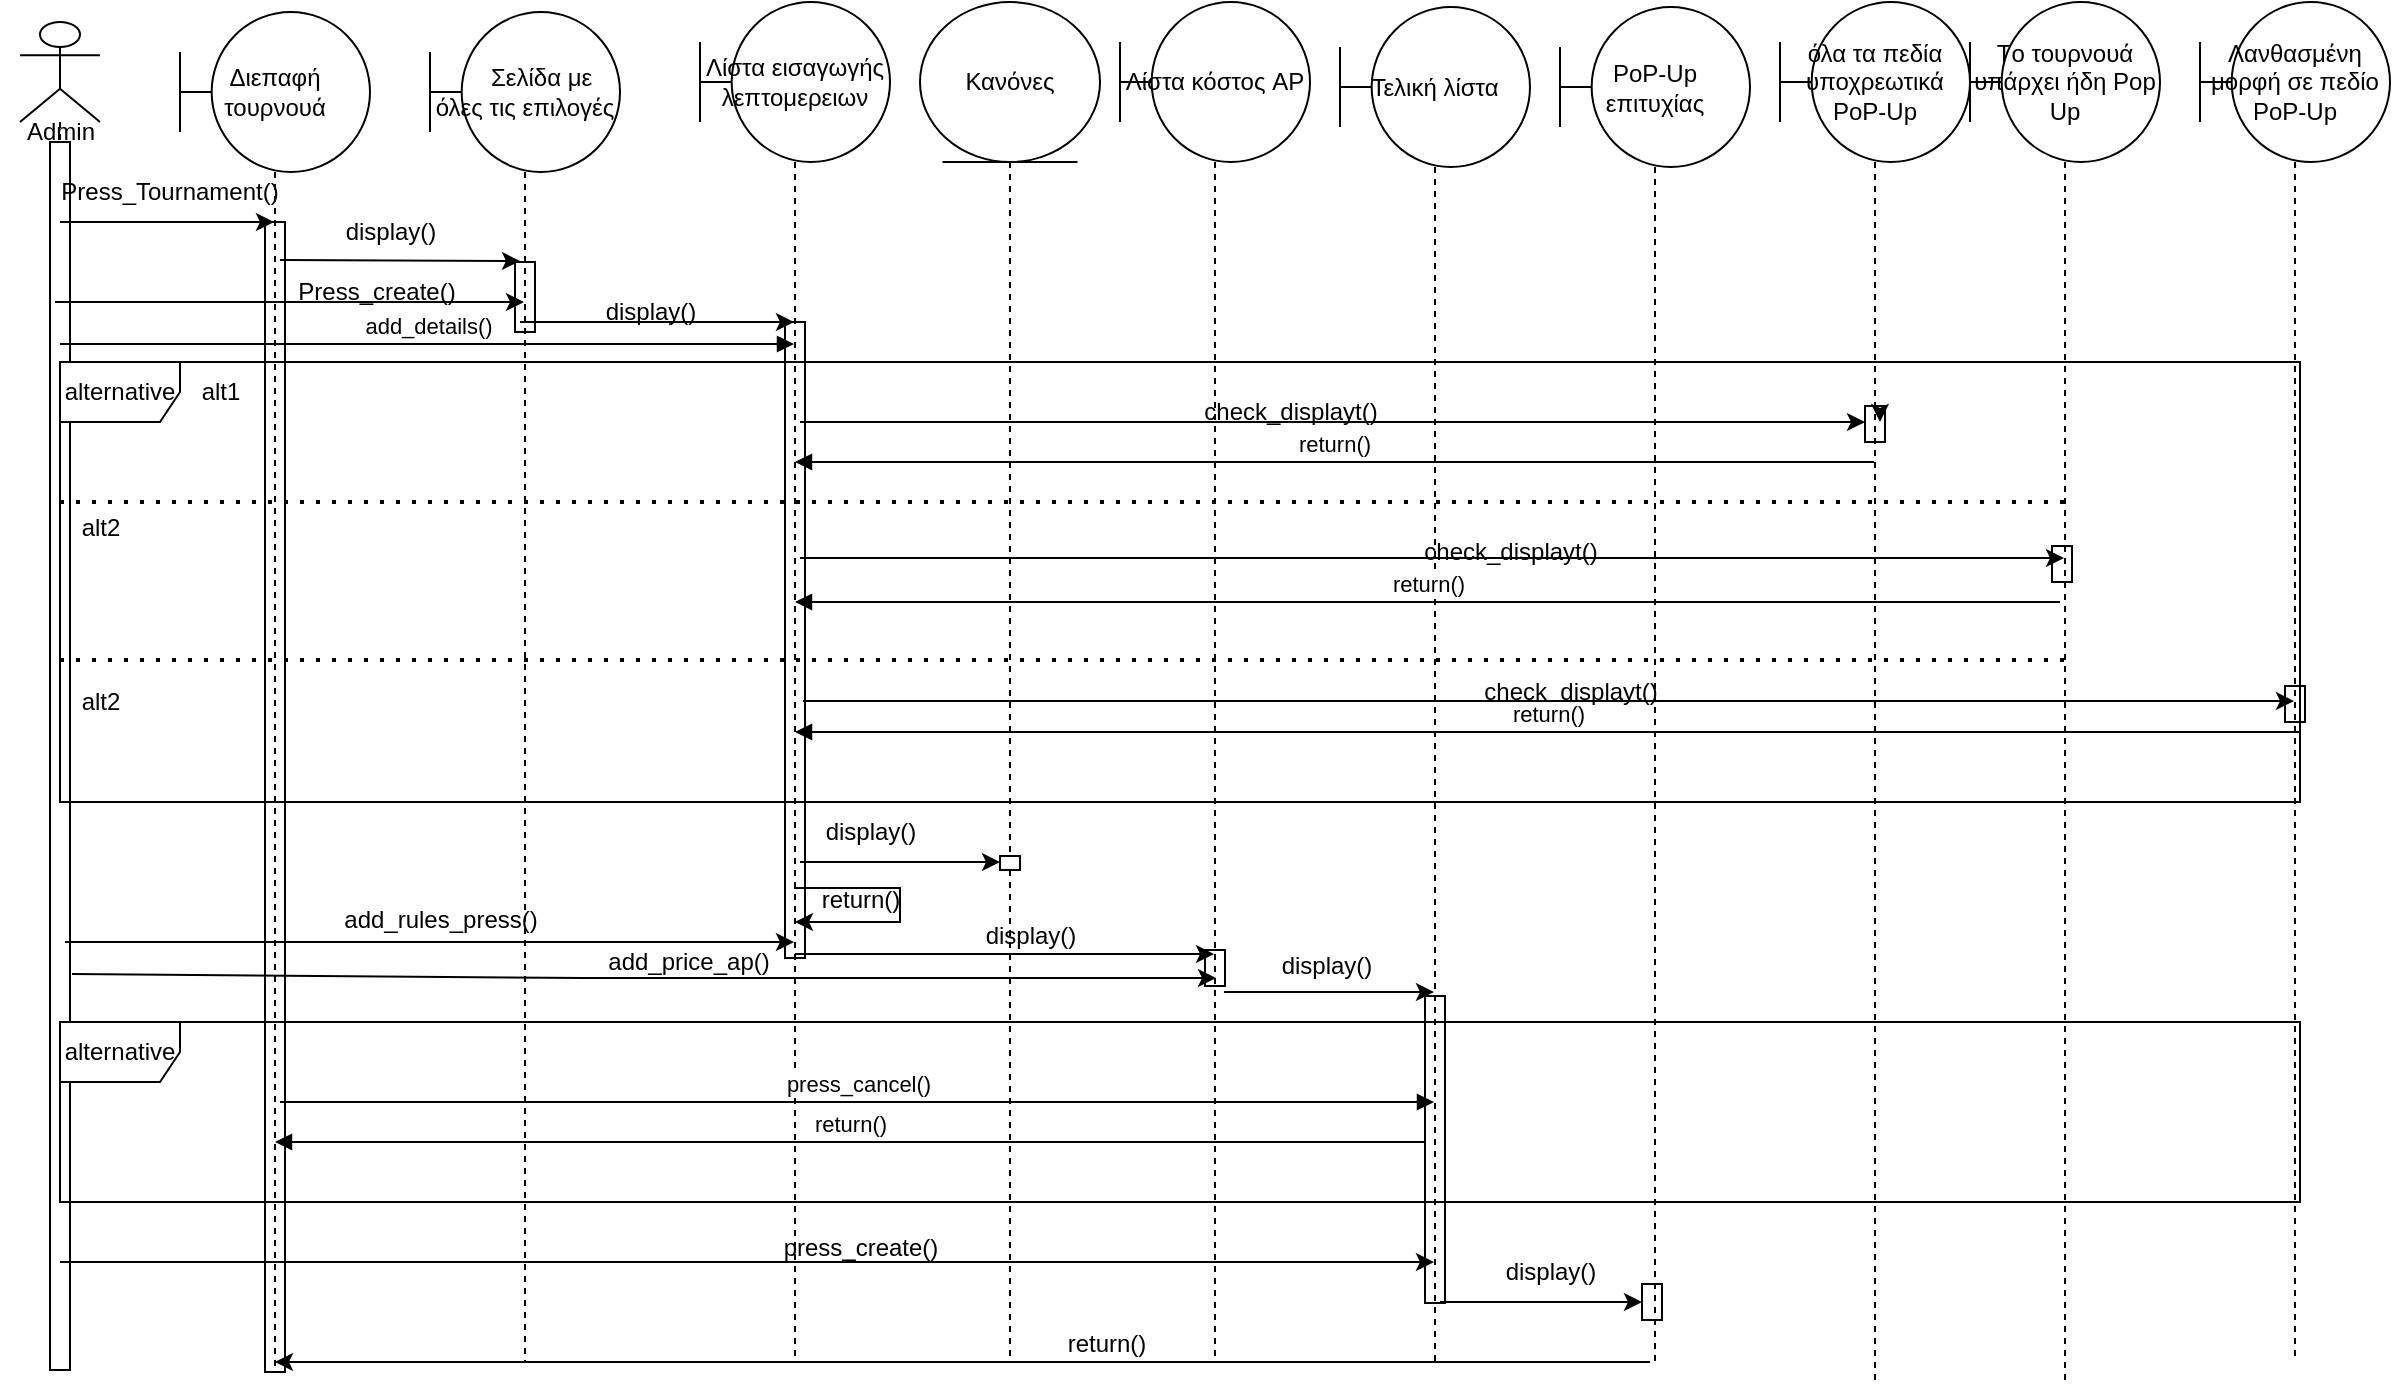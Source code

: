 <mxfile version="21.2.9" type="device">
  <diagram name="Page-1" id="2YBvvXClWsGukQMizWep">
    <mxGraphModel dx="2284" dy="782" grid="0" gridSize="10" guides="1" tooltips="1" connect="1" arrows="1" fold="1" page="1" pageScale="1" pageWidth="850" pageHeight="1100" math="0" shadow="0">
      <root>
        <mxCell id="0" />
        <mxCell id="1" parent="0" />
        <mxCell id="u2e4Fh3PCJbd1myzlny6-13" value="&amp;nbsp;&amp;nbsp;&amp;nbsp;&amp;nbsp; Σελίδα με όλες τις επιλογές" style="shape=umlLifeline;perimeter=lifelinePerimeter;whiteSpace=wrap;html=1;container=1;dropTarget=0;collapsible=0;recursiveResize=0;outlineConnect=0;portConstraint=eastwest;newEdgeStyle={&quot;edgeStyle&quot;:&quot;elbowEdgeStyle&quot;,&quot;elbow&quot;:&quot;vertical&quot;,&quot;curved&quot;:0,&quot;rounded&quot;:0};participant=umlBoundary;size=80;" parent="1" vertex="1">
          <mxGeometry x="-325" y="225" width="95" height="675" as="geometry" />
        </mxCell>
        <mxCell id="0ohFFgSHv34_NlzhD2Fq-66" value="" style="html=1;points=[];perimeter=orthogonalPerimeter;outlineConnect=0;targetShapes=umlLifeline;portConstraint=eastwest;newEdgeStyle={&quot;edgeStyle&quot;:&quot;elbowEdgeStyle&quot;,&quot;elbow&quot;:&quot;vertical&quot;,&quot;curved&quot;:0,&quot;rounded&quot;:0};fillColor=none;" parent="u2e4Fh3PCJbd1myzlny6-13" vertex="1">
          <mxGeometry x="42.5" y="125" width="10" height="35" as="geometry" />
        </mxCell>
        <mxCell id="u2e4Fh3PCJbd1myzlny6-16" value="Λίστα εισαγωγής λεπτομερειων" style="shape=umlLifeline;perimeter=lifelinePerimeter;whiteSpace=wrap;html=1;container=1;dropTarget=0;collapsible=0;recursiveResize=0;outlineConnect=0;portConstraint=eastwest;newEdgeStyle={&quot;edgeStyle&quot;:&quot;elbowEdgeStyle&quot;,&quot;elbow&quot;:&quot;vertical&quot;,&quot;curved&quot;:0,&quot;rounded&quot;:0};participant=umlBoundary;size=80;" parent="1" vertex="1">
          <mxGeometry x="-190" y="220" width="95" height="680" as="geometry" />
        </mxCell>
        <mxCell id="u2e4Fh3PCJbd1myzlny6-18" value="Λίστα κόστος AP" style="shape=umlLifeline;perimeter=lifelinePerimeter;whiteSpace=wrap;html=1;container=1;dropTarget=0;collapsible=0;recursiveResize=0;outlineConnect=0;portConstraint=eastwest;newEdgeStyle={&quot;edgeStyle&quot;:&quot;elbowEdgeStyle&quot;,&quot;elbow&quot;:&quot;vertical&quot;,&quot;curved&quot;:0,&quot;rounded&quot;:0};participant=umlBoundary;size=80;" parent="1" vertex="1">
          <mxGeometry x="20" y="220" width="95" height="680" as="geometry" />
        </mxCell>
        <mxCell id="0ohFFgSHv34_NlzhD2Fq-69" value="" style="html=1;points=[];perimeter=orthogonalPerimeter;outlineConnect=0;targetShapes=umlLifeline;portConstraint=eastwest;newEdgeStyle={&quot;edgeStyle&quot;:&quot;elbowEdgeStyle&quot;,&quot;elbow&quot;:&quot;vertical&quot;,&quot;curved&quot;:0,&quot;rounded&quot;:0};fillColor=none;" parent="u2e4Fh3PCJbd1myzlny6-18" vertex="1">
          <mxGeometry x="42.5" y="474" width="10" height="18" as="geometry" />
        </mxCell>
        <mxCell id="u2e4Fh3PCJbd1myzlny6-19" value="Τελική λίστα" style="shape=umlLifeline;perimeter=lifelinePerimeter;whiteSpace=wrap;html=1;container=1;dropTarget=0;collapsible=0;recursiveResize=0;outlineConnect=0;portConstraint=eastwest;newEdgeStyle={&quot;edgeStyle&quot;:&quot;elbowEdgeStyle&quot;,&quot;elbow&quot;:&quot;vertical&quot;,&quot;curved&quot;:0,&quot;rounded&quot;:0};participant=umlBoundary;size=80;" parent="1" vertex="1">
          <mxGeometry x="130" y="222.5" width="95" height="677.5" as="geometry" />
        </mxCell>
        <mxCell id="0ohFFgSHv34_NlzhD2Fq-80" value="" style="html=1;points=[];perimeter=orthogonalPerimeter;outlineConnect=0;targetShapes=umlLifeline;portConstraint=eastwest;newEdgeStyle={&quot;edgeStyle&quot;:&quot;elbowEdgeStyle&quot;,&quot;elbow&quot;:&quot;vertical&quot;,&quot;curved&quot;:0,&quot;rounded&quot;:0};fillColor=none;" parent="u2e4Fh3PCJbd1myzlny6-19" vertex="1">
          <mxGeometry x="42.5" y="494.5" width="10" height="153.5" as="geometry" />
        </mxCell>
        <mxCell id="u2e4Fh3PCJbd1myzlny6-20" value="PoP-Up επιτυχίας" style="shape=umlLifeline;perimeter=lifelinePerimeter;whiteSpace=wrap;html=1;container=1;dropTarget=0;collapsible=0;recursiveResize=0;outlineConnect=0;portConstraint=eastwest;newEdgeStyle={&quot;edgeStyle&quot;:&quot;elbowEdgeStyle&quot;,&quot;elbow&quot;:&quot;vertical&quot;,&quot;curved&quot;:0,&quot;rounded&quot;:0};participant=umlBoundary;size=80;" parent="1" vertex="1">
          <mxGeometry x="240" y="222.5" width="95" height="677.5" as="geometry" />
        </mxCell>
        <mxCell id="u2e4Fh3PCJbd1myzlny6-21" value="Κανόνες" style="shape=umlLifeline;perimeter=lifelinePerimeter;whiteSpace=wrap;html=1;container=1;dropTarget=0;collapsible=0;recursiveResize=0;outlineConnect=0;portConstraint=eastwest;newEdgeStyle={&quot;edgeStyle&quot;:&quot;elbowEdgeStyle&quot;,&quot;elbow&quot;:&quot;vertical&quot;,&quot;curved&quot;:0,&quot;rounded&quot;:0};participant=umlEntity;size=80;" parent="1" vertex="1">
          <mxGeometry x="-80" y="220" width="90" height="680" as="geometry" />
        </mxCell>
        <mxCell id="0ohFFgSHv34_NlzhD2Fq-77" value="" style="html=1;points=[];perimeter=orthogonalPerimeter;outlineConnect=0;targetShapes=umlLifeline;portConstraint=eastwest;newEdgeStyle={&quot;edgeStyle&quot;:&quot;elbowEdgeStyle&quot;,&quot;elbow&quot;:&quot;vertical&quot;,&quot;curved&quot;:0,&quot;rounded&quot;:0};" parent="u2e4Fh3PCJbd1myzlny6-21" vertex="1">
          <mxGeometry x="40" y="427" width="10" height="7" as="geometry" />
        </mxCell>
        <mxCell id="u2e4Fh3PCJbd1myzlny6-22" value="&lt;div&gt;όλα τα πεδία υποχρεωτικά&lt;/div&gt;&lt;div&gt;PoP-Up&lt;/div&gt;" style="shape=umlLifeline;perimeter=lifelinePerimeter;whiteSpace=wrap;html=1;container=1;dropTarget=0;collapsible=0;recursiveResize=0;outlineConnect=0;portConstraint=eastwest;newEdgeStyle={&quot;edgeStyle&quot;:&quot;elbowEdgeStyle&quot;,&quot;elbow&quot;:&quot;vertical&quot;,&quot;curved&quot;:0,&quot;rounded&quot;:0};participant=umlBoundary;size=80;" parent="1" vertex="1">
          <mxGeometry x="350" y="220" width="95" height="690" as="geometry" />
        </mxCell>
        <mxCell id="u2e4Fh3PCJbd1myzlny6-23" value="Λανθασμένη μορφή σε πεδίο PoP-Up" style="shape=umlLifeline;perimeter=lifelinePerimeter;whiteSpace=wrap;html=1;container=1;dropTarget=0;collapsible=0;recursiveResize=0;outlineConnect=0;portConstraint=eastwest;newEdgeStyle={&quot;edgeStyle&quot;:&quot;elbowEdgeStyle&quot;,&quot;elbow&quot;:&quot;vertical&quot;,&quot;curved&quot;:0,&quot;rounded&quot;:0};participant=umlBoundary;size=80;" parent="1" vertex="1">
          <mxGeometry x="560" y="220" width="95" height="680" as="geometry" />
        </mxCell>
        <mxCell id="0ohFFgSHv34_NlzhD2Fq-86" value="" style="html=1;points=[];perimeter=orthogonalPerimeter;outlineConnect=0;targetShapes=umlLifeline;portConstraint=eastwest;newEdgeStyle={&quot;edgeStyle&quot;:&quot;elbowEdgeStyle&quot;,&quot;elbow&quot;:&quot;vertical&quot;,&quot;curved&quot;:0,&quot;rounded&quot;:0};fillColor=none;" parent="u2e4Fh3PCJbd1myzlny6-23" vertex="1">
          <mxGeometry x="42.5" y="342" width="10" height="18" as="geometry" />
        </mxCell>
        <mxCell id="u2e4Fh3PCJbd1myzlny6-25" value="" style="shape=umlLifeline;perimeter=lifelinePerimeter;whiteSpace=wrap;html=1;container=1;dropTarget=0;collapsible=0;recursiveResize=0;outlineConnect=0;portConstraint=eastwest;newEdgeStyle={&quot;edgeStyle&quot;:&quot;elbowEdgeStyle&quot;,&quot;elbow&quot;:&quot;vertical&quot;,&quot;curved&quot;:0,&quot;rounded&quot;:0};participant=umlActor;size=50;" parent="1" vertex="1">
          <mxGeometry x="-530" y="230" width="40" height="674" as="geometry" />
        </mxCell>
        <mxCell id="0ohFFgSHv34_NlzhD2Fq-62" value="" style="html=1;points=[];perimeter=orthogonalPerimeter;outlineConnect=0;targetShapes=umlLifeline;portConstraint=eastwest;newEdgeStyle={&quot;edgeStyle&quot;:&quot;elbowEdgeStyle&quot;,&quot;elbow&quot;:&quot;vertical&quot;,&quot;curved&quot;:0,&quot;rounded&quot;:0};" parent="u2e4Fh3PCJbd1myzlny6-25" vertex="1">
          <mxGeometry x="15" y="60" width="10" height="614" as="geometry" />
        </mxCell>
        <mxCell id="u2e4Fh3PCJbd1myzlny6-26" value="Admin" style="text;html=1;align=center;verticalAlign=middle;resizable=0;points=[];autosize=1;strokeColor=none;fillColor=none;" parent="1" vertex="1">
          <mxGeometry x="-540" y="270" width="60" height="30" as="geometry" />
        </mxCell>
        <mxCell id="u2e4Fh3PCJbd1myzlny6-27" value="" style="endArrow=classic;html=1;rounded=0;" parent="1" target="0ohFFgSHv34_NlzhD2Fq-2" edge="1">
          <mxGeometry width="50" height="50" relative="1" as="geometry">
            <mxPoint x="-510" y="330" as="sourcePoint" />
            <mxPoint x="-370" y="330" as="targetPoint" />
          </mxGeometry>
        </mxCell>
        <mxCell id="u2e4Fh3PCJbd1myzlny6-32" value="Press_Tournament()" style="text;html=1;strokeColor=none;fillColor=none;align=center;verticalAlign=middle;whiteSpace=wrap;rounded=0;" parent="1" vertex="1">
          <mxGeometry x="-485" y="300" width="60" height="30" as="geometry" />
        </mxCell>
        <mxCell id="u2e4Fh3PCJbd1myzlny6-33" value="" style="endArrow=classic;html=1;rounded=0;" parent="1" edge="1">
          <mxGeometry width="50" height="50" relative="1" as="geometry">
            <mxPoint x="-400" y="349" as="sourcePoint" />
            <mxPoint x="-280" y="349.5" as="targetPoint" />
          </mxGeometry>
        </mxCell>
        <mxCell id="u2e4Fh3PCJbd1myzlny6-34" value="display()" style="text;html=1;align=center;verticalAlign=middle;resizable=0;points=[];autosize=1;strokeColor=none;fillColor=none;" parent="1" vertex="1">
          <mxGeometry x="-380" y="320" width="70" height="30" as="geometry" />
        </mxCell>
        <mxCell id="0ohFFgSHv34_NlzhD2Fq-1" value="" style="endArrow=classic;html=1;rounded=0;" parent="1" target="u2e4Fh3PCJbd1myzlny6-16" edge="1">
          <mxGeometry width="50" height="50" relative="1" as="geometry">
            <mxPoint x="-280" y="380" as="sourcePoint" />
            <mxPoint x="-160" y="380.5" as="targetPoint" />
          </mxGeometry>
        </mxCell>
        <mxCell id="0ohFFgSHv34_NlzhD2Fq-2" value="Διεπαφή τουρνουά" style="shape=umlLifeline;perimeter=lifelinePerimeter;whiteSpace=wrap;html=1;container=1;dropTarget=0;collapsible=0;recursiveResize=0;outlineConnect=0;portConstraint=eastwest;newEdgeStyle={&quot;edgeStyle&quot;:&quot;elbowEdgeStyle&quot;,&quot;elbow&quot;:&quot;vertical&quot;,&quot;curved&quot;:0,&quot;rounded&quot;:0};participant=umlBoundary;size=80;" parent="1" vertex="1">
          <mxGeometry x="-450" y="225" width="95" height="680" as="geometry" />
        </mxCell>
        <mxCell id="0ohFFgSHv34_NlzhD2Fq-64" value="" style="html=1;points=[];perimeter=orthogonalPerimeter;outlineConnect=0;targetShapes=umlLifeline;portConstraint=eastwest;newEdgeStyle={&quot;edgeStyle&quot;:&quot;elbowEdgeStyle&quot;,&quot;elbow&quot;:&quot;vertical&quot;,&quot;curved&quot;:0,&quot;rounded&quot;:0};fillColor=none;strokeColor=default;" parent="0ohFFgSHv34_NlzhD2Fq-2" vertex="1">
          <mxGeometry x="42.5" y="105" width="10" height="575" as="geometry" />
        </mxCell>
        <mxCell id="0ohFFgSHv34_NlzhD2Fq-3" value="display()" style="text;html=1;align=center;verticalAlign=middle;resizable=0;points=[];autosize=1;strokeColor=none;fillColor=none;" parent="1" vertex="1">
          <mxGeometry x="-250" y="360" width="70" height="30" as="geometry" />
        </mxCell>
        <mxCell id="0ohFFgSHv34_NlzhD2Fq-17" value="alternative" style="shape=umlFrame;whiteSpace=wrap;html=1;pointerEvents=0;" parent="1" vertex="1">
          <mxGeometry x="-510" y="400" width="1120" height="220" as="geometry" />
        </mxCell>
        <mxCell id="0ohFFgSHv34_NlzhD2Fq-19" value="" style="endArrow=classic;html=1;rounded=0;" parent="1" source="0ohFFgSHv34_NlzhD2Fq-83" edge="1">
          <mxGeometry width="50" height="50" relative="1" as="geometry">
            <mxPoint x="-140" y="430" as="sourcePoint" />
            <mxPoint x="400" y="430" as="targetPoint" />
            <Array as="points" />
          </mxGeometry>
        </mxCell>
        <mxCell id="0ohFFgSHv34_NlzhD2Fq-20" value="check_displayt()" style="text;html=1;align=center;verticalAlign=middle;resizable=0;points=[];autosize=1;strokeColor=none;fillColor=none;" parent="1" vertex="1">
          <mxGeometry x="50" y="410" width="110" height="30" as="geometry" />
        </mxCell>
        <mxCell id="0ohFFgSHv34_NlzhD2Fq-24" value="return()" style="html=1;verticalAlign=bottom;endArrow=block;edgeStyle=elbowEdgeStyle;elbow=vertical;curved=0;rounded=0;" parent="1" source="u2e4Fh3PCJbd1myzlny6-22" target="u2e4Fh3PCJbd1myzlny6-16" edge="1">
          <mxGeometry width="80" relative="1" as="geometry">
            <mxPoint x="530" y="460" as="sourcePoint" />
            <mxPoint x="460" y="460" as="targetPoint" />
            <Array as="points">
              <mxPoint x="160" y="450" />
            </Array>
          </mxGeometry>
        </mxCell>
        <mxCell id="0ohFFgSHv34_NlzhD2Fq-26" value="add_details()" style="html=1;verticalAlign=bottom;endArrow=block;edgeStyle=elbowEdgeStyle;elbow=vertical;curved=0;rounded=0;" parent="1" source="u2e4Fh3PCJbd1myzlny6-25" target="u2e4Fh3PCJbd1myzlny6-16" edge="1">
          <mxGeometry width="80" relative="1" as="geometry">
            <mxPoint x="-700" y="540" as="sourcePoint" />
            <mxPoint x="-620" y="540" as="targetPoint" />
            <Array as="points">
              <mxPoint x="-226" y="391" />
              <mxPoint x="-266" y="391" />
              <mxPoint x="-247" y="633" />
              <mxPoint x="-305" y="685" />
              <mxPoint x="-220" y="640" />
              <mxPoint x="-300" y="680" />
            </Array>
          </mxGeometry>
        </mxCell>
        <mxCell id="0ohFFgSHv34_NlzhD2Fq-28" value="alt1" style="text;html=1;align=center;verticalAlign=middle;resizable=0;points=[];autosize=1;strokeColor=none;fillColor=none;" parent="1" vertex="1">
          <mxGeometry x="-450" y="400" width="40" height="30" as="geometry" />
        </mxCell>
        <mxCell id="0ohFFgSHv34_NlzhD2Fq-29" value="alt2" style="text;html=1;align=center;verticalAlign=middle;resizable=0;points=[];autosize=1;strokeColor=none;fillColor=none;" parent="1" vertex="1">
          <mxGeometry x="-510" y="468" width="40" height="30" as="geometry" />
        </mxCell>
        <mxCell id="0ohFFgSHv34_NlzhD2Fq-30" value="" style="endArrow=classic;html=1;rounded=0;" parent="1" target="0ohFFgSHv34_NlzhD2Fq-31" edge="1">
          <mxGeometry width="50" height="50" relative="1" as="geometry">
            <mxPoint x="-140" y="498" as="sourcePoint" />
            <mxPoint x="400" y="498" as="targetPoint" />
            <Array as="points">
              <mxPoint x="50" y="498" />
              <mxPoint x="60" y="498" />
            </Array>
          </mxGeometry>
        </mxCell>
        <mxCell id="0ohFFgSHv34_NlzhD2Fq-31" value="&lt;div&gt;Tο τουρνουά υπάρχει ήδη Pop Up&lt;/div&gt;" style="shape=umlLifeline;perimeter=lifelinePerimeter;whiteSpace=wrap;html=1;container=1;dropTarget=0;collapsible=0;recursiveResize=0;outlineConnect=0;portConstraint=eastwest;newEdgeStyle={&quot;edgeStyle&quot;:&quot;elbowEdgeStyle&quot;,&quot;elbow&quot;:&quot;vertical&quot;,&quot;curved&quot;:0,&quot;rounded&quot;:0};participant=umlBoundary;size=80;" parent="1" vertex="1">
          <mxGeometry x="445" y="220" width="95" height="690" as="geometry" />
        </mxCell>
        <mxCell id="0ohFFgSHv34_NlzhD2Fq-85" value="" style="html=1;points=[];perimeter=orthogonalPerimeter;outlineConnect=0;targetShapes=umlLifeline;portConstraint=eastwest;newEdgeStyle={&quot;edgeStyle&quot;:&quot;elbowEdgeStyle&quot;,&quot;elbow&quot;:&quot;vertical&quot;,&quot;curved&quot;:0,&quot;rounded&quot;:0};fillColor=none;" parent="0ohFFgSHv34_NlzhD2Fq-31" vertex="1">
          <mxGeometry x="41" y="272" width="10" height="18" as="geometry" />
        </mxCell>
        <mxCell id="0ohFFgSHv34_NlzhD2Fq-32" value="check_displayt()" style="text;html=1;align=center;verticalAlign=middle;resizable=0;points=[];autosize=1;strokeColor=none;fillColor=none;" parent="1" vertex="1">
          <mxGeometry x="160" y="480" width="110" height="30" as="geometry" />
        </mxCell>
        <mxCell id="0ohFFgSHv34_NlzhD2Fq-33" value="return()" style="html=1;verticalAlign=bottom;endArrow=block;edgeStyle=elbowEdgeStyle;elbow=vertical;curved=0;rounded=0;" parent="1" target="u2e4Fh3PCJbd1myzlny6-16" edge="1">
          <mxGeometry width="80" relative="1" as="geometry">
            <mxPoint x="490" y="520" as="sourcePoint" />
            <mxPoint x="-50" y="520" as="targetPoint" />
            <Array as="points">
              <mxPoint x="253" y="520" />
            </Array>
          </mxGeometry>
        </mxCell>
        <mxCell id="0ohFFgSHv34_NlzhD2Fq-34" value="" style="endArrow=none;dashed=1;html=1;dashPattern=1 3;strokeWidth=2;rounded=0;" parent="1" target="0ohFFgSHv34_NlzhD2Fq-31" edge="1">
          <mxGeometry width="50" height="50" relative="1" as="geometry">
            <mxPoint x="-510" y="470" as="sourcePoint" />
            <mxPoint x="80" y="540" as="targetPoint" />
            <Array as="points">
              <mxPoint x="-10" y="470" />
            </Array>
          </mxGeometry>
        </mxCell>
        <mxCell id="0ohFFgSHv34_NlzhD2Fq-35" value="" style="endArrow=none;dashed=1;html=1;dashPattern=1 3;strokeWidth=2;rounded=0;" parent="1" edge="1">
          <mxGeometry width="50" height="50" relative="1" as="geometry">
            <mxPoint x="-510" y="549" as="sourcePoint" />
            <mxPoint x="492" y="549" as="targetPoint" />
            <Array as="points">
              <mxPoint x="-10" y="549" />
            </Array>
          </mxGeometry>
        </mxCell>
        <mxCell id="0ohFFgSHv34_NlzhD2Fq-36" value="alt2" style="text;html=1;align=center;verticalAlign=middle;resizable=0;points=[];autosize=1;strokeColor=none;fillColor=none;" parent="1" vertex="1">
          <mxGeometry x="-510" y="555" width="40" height="30" as="geometry" />
        </mxCell>
        <mxCell id="0ohFFgSHv34_NlzhD2Fq-37" value="" style="endArrow=classic;html=1;rounded=0;" parent="1" target="u2e4Fh3PCJbd1myzlny6-23" edge="1">
          <mxGeometry width="50" height="50" relative="1" as="geometry">
            <mxPoint x="-138.5" y="569.5" as="sourcePoint" />
            <mxPoint x="493.5" y="569.5" as="targetPoint" />
            <Array as="points">
              <mxPoint x="51.5" y="569.5" />
              <mxPoint x="61.5" y="569.5" />
            </Array>
          </mxGeometry>
        </mxCell>
        <mxCell id="0ohFFgSHv34_NlzhD2Fq-38" value="check_displayt()" style="text;html=1;align=center;verticalAlign=middle;resizable=0;points=[];autosize=1;strokeColor=none;fillColor=none;" parent="1" vertex="1">
          <mxGeometry x="190" y="550" width="110" height="30" as="geometry" />
        </mxCell>
        <mxCell id="0ohFFgSHv34_NlzhD2Fq-39" value="return()" style="html=1;verticalAlign=bottom;endArrow=block;edgeStyle=elbowEdgeStyle;elbow=vertical;curved=0;rounded=0;" parent="1" target="u2e4Fh3PCJbd1myzlny6-16" edge="1">
          <mxGeometry width="80" relative="1" as="geometry">
            <mxPoint x="610" y="585" as="sourcePoint" />
            <mxPoint x="-23" y="585" as="targetPoint" />
            <Array as="points">
              <mxPoint x="373" y="585" />
            </Array>
          </mxGeometry>
        </mxCell>
        <mxCell id="0ohFFgSHv34_NlzhD2Fq-40" value="" style="endArrow=classic;html=1;rounded=0;" parent="1" source="u2e4Fh3PCJbd1myzlny6-16" target="u2e4Fh3PCJbd1myzlny6-18" edge="1">
          <mxGeometry width="50" height="50" relative="1" as="geometry">
            <mxPoint x="-140" y="660" as="sourcePoint" />
            <mxPoint x="-30" y="660" as="targetPoint" />
            <Array as="points">
              <mxPoint x="-72" y="696" />
              <mxPoint x="27" y="696" />
            </Array>
          </mxGeometry>
        </mxCell>
        <mxCell id="0ohFFgSHv34_NlzhD2Fq-41" value="display()" style="text;html=1;align=center;verticalAlign=middle;resizable=0;points=[];autosize=1;strokeColor=none;fillColor=none;" parent="1" vertex="1">
          <mxGeometry x="-60" y="672" width="70" height="30" as="geometry" />
        </mxCell>
        <mxCell id="0ohFFgSHv34_NlzhD2Fq-43" value="" style="endArrow=classic;html=1;rounded=0;exitX=0.547;exitY=0.728;exitDx=0;exitDy=0;exitPerimeter=0;" parent="1" edge="1" target="u2e4Fh3PCJbd1myzlny6-19" source="u2e4Fh3PCJbd1myzlny6-18">
          <mxGeometry width="50" height="50" relative="1" as="geometry">
            <mxPoint x="70" y="720" as="sourcePoint" />
            <mxPoint x="180" y="720" as="targetPoint" />
            <Array as="points" />
          </mxGeometry>
        </mxCell>
        <mxCell id="0ohFFgSHv34_NlzhD2Fq-44" value="display()" style="text;html=1;align=center;verticalAlign=middle;resizable=0;points=[];autosize=1;strokeColor=none;fillColor=none;" parent="1" vertex="1">
          <mxGeometry x="88" y="687" width="70" height="30" as="geometry" />
        </mxCell>
        <mxCell id="0ohFFgSHv34_NlzhD2Fq-45" value="alternative" style="shape=umlFrame;whiteSpace=wrap;html=1;pointerEvents=0;" parent="1" vertex="1">
          <mxGeometry x="-510" y="730" width="1120" height="90" as="geometry" />
        </mxCell>
        <mxCell id="0ohFFgSHv34_NlzhD2Fq-51" value="press_cancel()" style="html=1;verticalAlign=bottom;endArrow=block;edgeStyle=elbowEdgeStyle;elbow=vertical;curved=0;rounded=0;" parent="1" edge="1">
          <mxGeometry width="80" relative="1" as="geometry">
            <mxPoint x="-400" y="770" as="sourcePoint" />
            <mxPoint x="177" y="770" as="targetPoint" />
            <Array as="points">
              <mxPoint x="-110" y="770" />
              <mxPoint x="-190" y="810" />
            </Array>
          </mxGeometry>
        </mxCell>
        <mxCell id="0ohFFgSHv34_NlzhD2Fq-54" value="return()" style="html=1;verticalAlign=bottom;endArrow=block;edgeStyle=elbowEdgeStyle;elbow=vertical;curved=0;rounded=0;" parent="1" target="0ohFFgSHv34_NlzhD2Fq-2" edge="1">
          <mxGeometry width="80" relative="1" as="geometry">
            <mxPoint x="173" y="790" as="sourcePoint" />
            <mxPoint x="-580" y="790" as="targetPoint" />
            <Array as="points">
              <mxPoint x="-64" y="790" />
            </Array>
          </mxGeometry>
        </mxCell>
        <mxCell id="0ohFFgSHv34_NlzhD2Fq-55" value="" style="endArrow=classic;html=1;rounded=0;" parent="1" target="u2e4Fh3PCJbd1myzlny6-19" edge="1">
          <mxGeometry width="50" height="50" relative="1" as="geometry">
            <mxPoint x="-510" y="850" as="sourcePoint" />
            <mxPoint x="-303" y="850" as="targetPoint" />
          </mxGeometry>
        </mxCell>
        <mxCell id="0ohFFgSHv34_NlzhD2Fq-56" value="press_create()" style="text;html=1;align=center;verticalAlign=middle;resizable=0;points=[];autosize=1;strokeColor=none;fillColor=none;" parent="1" vertex="1">
          <mxGeometry x="-160" y="828" width="100" height="30" as="geometry" />
        </mxCell>
        <mxCell id="0ohFFgSHv34_NlzhD2Fq-58" value="display()" style="text;html=1;align=center;verticalAlign=middle;resizable=0;points=[];autosize=1;strokeColor=none;fillColor=none;" parent="1" vertex="1">
          <mxGeometry x="200" y="840" width="70" height="30" as="geometry" />
        </mxCell>
        <mxCell id="0ohFFgSHv34_NlzhD2Fq-61" value="" style="endArrow=classic;html=1;rounded=0;" parent="1" target="0ohFFgSHv34_NlzhD2Fq-2" edge="1">
          <mxGeometry width="50" height="50" relative="1" as="geometry">
            <mxPoint x="285" y="900" as="sourcePoint" />
            <mxPoint x="90" y="900" as="targetPoint" />
          </mxGeometry>
        </mxCell>
        <mxCell id="0ohFFgSHv34_NlzhD2Fq-65" value="" style="endArrow=classic;html=1;rounded=0;" parent="1" target="u2e4Fh3PCJbd1myzlny6-13" edge="1">
          <mxGeometry width="50" height="50" relative="1" as="geometry">
            <mxPoint x="-512.5" y="370" as="sourcePoint" />
            <mxPoint x="-278" y="370" as="targetPoint" />
            <Array as="points">
              <mxPoint x="-322.5" y="370" />
              <mxPoint x="-312.5" y="370" />
            </Array>
          </mxGeometry>
        </mxCell>
        <mxCell id="u2e4Fh3PCJbd1myzlny6-36" value="Press_create()" style="text;html=1;align=center;verticalAlign=middle;resizable=0;points=[];autosize=1;strokeColor=none;fillColor=none;" parent="1" vertex="1">
          <mxGeometry x="-407.5" y="350" width="110" height="30" as="geometry" />
        </mxCell>
        <mxCell id="0ohFFgSHv34_NlzhD2Fq-68" value="" style="html=1;points=[];perimeter=orthogonalPerimeter;outlineConnect=0;targetShapes=umlLifeline;portConstraint=eastwest;newEdgeStyle={&quot;edgeStyle&quot;:&quot;elbowEdgeStyle&quot;,&quot;elbow&quot;:&quot;vertical&quot;,&quot;curved&quot;:0,&quot;rounded&quot;:0};fillColor=none;" parent="1" vertex="1">
          <mxGeometry x="-147.5" y="380" width="10" height="318" as="geometry" />
        </mxCell>
        <mxCell id="0ohFFgSHv34_NlzhD2Fq-73" value="" style="endArrow=classic;html=1;rounded=0;" parent="1" source="0ohFFgSHv34_NlzhD2Fq-77" edge="1">
          <mxGeometry width="50" height="50" relative="1" as="geometry">
            <mxPoint x="-140" y="650" as="sourcePoint" />
            <mxPoint x="-30" y="650" as="targetPoint" />
          </mxGeometry>
        </mxCell>
        <mxCell id="0ohFFgSHv34_NlzhD2Fq-74" value="display()" style="text;html=1;align=center;verticalAlign=middle;resizable=0;points=[];autosize=1;strokeColor=none;fillColor=none;" parent="1" vertex="1">
          <mxGeometry x="-140" y="620" width="70" height="30" as="geometry" />
        </mxCell>
        <mxCell id="0ohFFgSHv34_NlzhD2Fq-75" value="" style="endArrow=classic;html=1;rounded=0;" parent="1" target="u2e4Fh3PCJbd1myzlny6-16" edge="1">
          <mxGeometry width="50" height="50" relative="1" as="geometry">
            <mxPoint x="-143" y="663" as="sourcePoint" />
            <mxPoint x="-33" y="663" as="targetPoint" />
            <Array as="points">
              <mxPoint x="-90" y="663" />
              <mxPoint x="-90" y="680" />
              <mxPoint x="-117" y="680" />
            </Array>
          </mxGeometry>
        </mxCell>
        <mxCell id="0ohFFgSHv34_NlzhD2Fq-76" value="return()" style="text;html=1;align=center;verticalAlign=middle;resizable=0;points=[];autosize=1;strokeColor=none;fillColor=none;" parent="1" vertex="1">
          <mxGeometry x="-139" y="656" width="58" height="26" as="geometry" />
        </mxCell>
        <mxCell id="0ohFFgSHv34_NlzhD2Fq-78" value="" style="endArrow=classic;html=1;rounded=0;" parent="1" target="0ohFFgSHv34_NlzhD2Fq-77" edge="1">
          <mxGeometry width="50" height="50" relative="1" as="geometry">
            <mxPoint x="-140" y="650" as="sourcePoint" />
            <mxPoint x="-30" y="650" as="targetPoint" />
          </mxGeometry>
        </mxCell>
        <mxCell id="0ohFFgSHv34_NlzhD2Fq-82" value="" style="endArrow=classic;html=1;rounded=0;" parent="1" source="0ohFFgSHv34_NlzhD2Fq-87" edge="1">
          <mxGeometry width="50" height="50" relative="1" as="geometry">
            <mxPoint x="180" y="870" as="sourcePoint" />
            <mxPoint x="285" y="870" as="targetPoint" />
          </mxGeometry>
        </mxCell>
        <mxCell id="0ohFFgSHv34_NlzhD2Fq-84" value="" style="endArrow=classic;html=1;rounded=0;" parent="1" target="0ohFFgSHv34_NlzhD2Fq-83" edge="1">
          <mxGeometry width="50" height="50" relative="1" as="geometry">
            <mxPoint x="-140" y="430" as="sourcePoint" />
            <mxPoint x="400" y="430" as="targetPoint" />
            <Array as="points">
              <mxPoint x="50" y="430" />
              <mxPoint x="60" y="430" />
            </Array>
          </mxGeometry>
        </mxCell>
        <mxCell id="0ohFFgSHv34_NlzhD2Fq-83" value="" style="html=1;points=[];perimeter=orthogonalPerimeter;outlineConnect=0;targetShapes=umlLifeline;portConstraint=eastwest;newEdgeStyle={&quot;edgeStyle&quot;:&quot;elbowEdgeStyle&quot;,&quot;elbow&quot;:&quot;vertical&quot;,&quot;curved&quot;:0,&quot;rounded&quot;:0};fillColor=none;" parent="1" vertex="1">
          <mxGeometry x="392.5" y="422" width="10" height="18" as="geometry" />
        </mxCell>
        <mxCell id="0ohFFgSHv34_NlzhD2Fq-88" value="" style="endArrow=classic;html=1;rounded=0;" parent="1" target="0ohFFgSHv34_NlzhD2Fq-87" edge="1">
          <mxGeometry width="50" height="50" relative="1" as="geometry">
            <mxPoint x="180" y="870" as="sourcePoint" />
            <mxPoint x="285" y="870" as="targetPoint" />
          </mxGeometry>
        </mxCell>
        <mxCell id="0ohFFgSHv34_NlzhD2Fq-87" value="" style="html=1;points=[];perimeter=orthogonalPerimeter;outlineConnect=0;targetShapes=umlLifeline;portConstraint=eastwest;newEdgeStyle={&quot;edgeStyle&quot;:&quot;elbowEdgeStyle&quot;,&quot;elbow&quot;:&quot;vertical&quot;,&quot;curved&quot;:0,&quot;rounded&quot;:0};fillColor=none;" parent="1" vertex="1">
          <mxGeometry x="281" y="861" width="10" height="18" as="geometry" />
        </mxCell>
        <mxCell id="O0EzJwW0QLZkGaAETLUa-1" value="" style="endArrow=classic;html=1;rounded=0;" edge="1" parent="1" target="u2e4Fh3PCJbd1myzlny6-16">
          <mxGeometry width="50" height="50" relative="1" as="geometry">
            <mxPoint x="-507.5" y="690" as="sourcePoint" />
            <mxPoint x="-407.5" y="690" as="targetPoint" />
          </mxGeometry>
        </mxCell>
        <mxCell id="O0EzJwW0QLZkGaAETLUa-2" value="add_rules_press()" style="text;html=1;align=center;verticalAlign=middle;resizable=0;points=[];autosize=1;strokeColor=none;fillColor=none;" vertex="1" parent="1">
          <mxGeometry x="-380.5" y="666" width="121" height="26" as="geometry" />
        </mxCell>
        <mxCell id="O0EzJwW0QLZkGaAETLUa-4" value="" style="endArrow=classic;html=1;rounded=0;" edge="1" parent="1">
          <mxGeometry width="50" height="50" relative="1" as="geometry">
            <mxPoint x="-504" y="706" as="sourcePoint" />
            <mxPoint x="68" y="708" as="targetPoint" />
            <Array as="points">
              <mxPoint x="-249" y="708" />
            </Array>
          </mxGeometry>
        </mxCell>
        <mxCell id="O0EzJwW0QLZkGaAETLUa-5" value="add_price_ap()" style="text;html=1;align=center;verticalAlign=middle;resizable=0;points=[];autosize=1;strokeColor=none;fillColor=none;" vertex="1" parent="1">
          <mxGeometry x="-247" y="687" width="102" height="26" as="geometry" />
        </mxCell>
        <mxCell id="O0EzJwW0QLZkGaAETLUa-9" value="return()" style="text;html=1;align=center;verticalAlign=middle;resizable=0;points=[];autosize=1;strokeColor=none;fillColor=none;" vertex="1" parent="1">
          <mxGeometry x="-16" y="878" width="58" height="26" as="geometry" />
        </mxCell>
      </root>
    </mxGraphModel>
  </diagram>
</mxfile>
